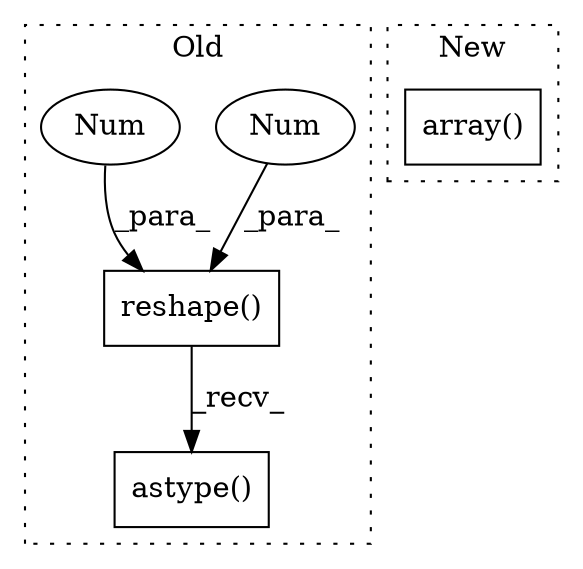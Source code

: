 digraph G {
subgraph cluster0 {
1 [label="reshape()" a="75" s="3517,3543" l="21,1" shape="box"];
3 [label="Num" a="76" s="3542" l="1" shape="ellipse"];
4 [label="Num" a="76" s="3538" l="2" shape="ellipse"];
5 [label="astype()" a="75" s="3509,3567" l="52,1" shape="box"];
label = "Old";
style="dotted";
}
subgraph cluster1 {
2 [label="array()" a="75" s="5006,5039" l="9,15" shape="box"];
label = "New";
style="dotted";
}
1 -> 5 [label="_recv_"];
3 -> 1 [label="_para_"];
4 -> 1 [label="_para_"];
}